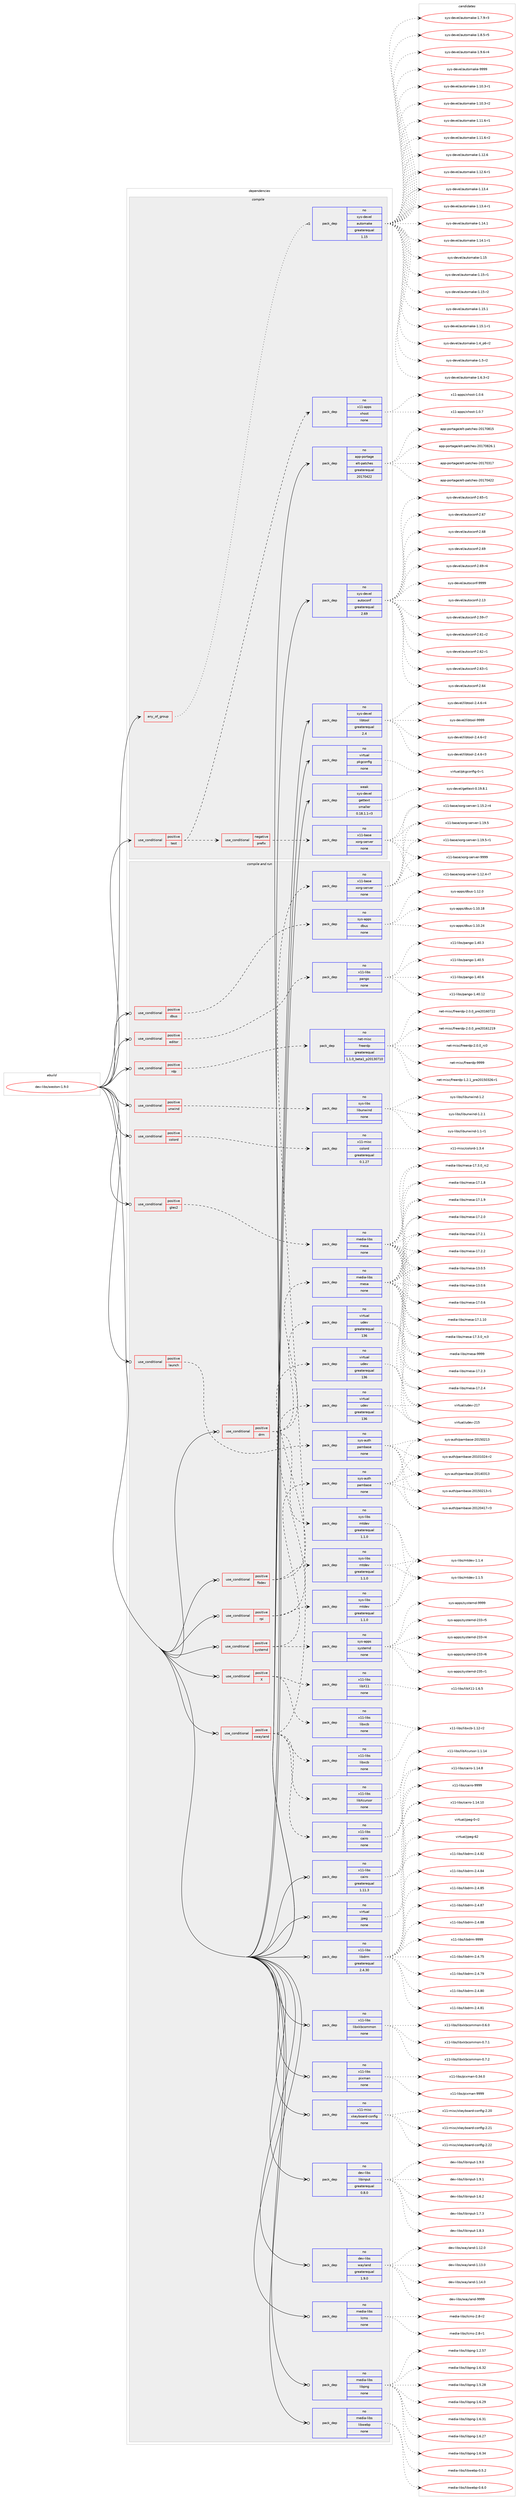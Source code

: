digraph prolog {

# *************
# Graph options
# *************

newrank=true;
concentrate=true;
compound=true;
graph [rankdir=LR,fontname=Helvetica,fontsize=10,ranksep=1.5];#, ranksep=2.5, nodesep=0.2];
edge  [arrowhead=vee];
node  [fontname=Helvetica,fontsize=10];

# **********
# The ebuild
# **********

subgraph cluster_leftcol {
color=gray;
rank=same;
label=<<i>ebuild</i>>;
id [label="dev-libs/weston-1.9.0", color=red, width=4, href="../dev-libs/weston-1.9.0.svg"];
}

# ****************
# The dependencies
# ****************

subgraph cluster_midcol {
color=gray;
label=<<i>dependencies</i>>;
subgraph cluster_compile {
fillcolor="#eeeeee";
style=filled;
label=<<i>compile</i>>;
subgraph any3573 {
dependency120181 [label=<<TABLE BORDER="0" CELLBORDER="1" CELLSPACING="0" CELLPADDING="4"><TR><TD CELLPADDING="10">any_of_group</TD></TR></TABLE>>, shape=none, color=red];subgraph pack90571 {
dependency120182 [label=<<TABLE BORDER="0" CELLBORDER="1" CELLSPACING="0" CELLPADDING="4" WIDTH="220"><TR><TD ROWSPAN="6" CELLPADDING="30">pack_dep</TD></TR><TR><TD WIDTH="110">no</TD></TR><TR><TD>sys-devel</TD></TR><TR><TD>automake</TD></TR><TR><TD>greaterequal</TD></TR><TR><TD>1.15</TD></TR></TABLE>>, shape=none, color=blue];
}
dependency120181:e -> dependency120182:w [weight=20,style="dotted",arrowhead="oinv"];
}
id:e -> dependency120181:w [weight=20,style="solid",arrowhead="vee"];
subgraph cond26005 {
dependency120183 [label=<<TABLE BORDER="0" CELLBORDER="1" CELLSPACING="0" CELLPADDING="4"><TR><TD ROWSPAN="3" CELLPADDING="10">use_conditional</TD></TR><TR><TD>positive</TD></TR><TR><TD>test</TD></TR></TABLE>>, shape=none, color=red];
subgraph cond26006 {
dependency120184 [label=<<TABLE BORDER="0" CELLBORDER="1" CELLSPACING="0" CELLPADDING="4"><TR><TD ROWSPAN="3" CELLPADDING="10">use_conditional</TD></TR><TR><TD>negative</TD></TR><TR><TD>prefix</TD></TR></TABLE>>, shape=none, color=red];
subgraph pack90572 {
dependency120185 [label=<<TABLE BORDER="0" CELLBORDER="1" CELLSPACING="0" CELLPADDING="4" WIDTH="220"><TR><TD ROWSPAN="6" CELLPADDING="30">pack_dep</TD></TR><TR><TD WIDTH="110">no</TD></TR><TR><TD>x11-base</TD></TR><TR><TD>xorg-server</TD></TR><TR><TD>none</TD></TR><TR><TD></TD></TR></TABLE>>, shape=none, color=blue];
}
dependency120184:e -> dependency120185:w [weight=20,style="dashed",arrowhead="vee"];
}
dependency120183:e -> dependency120184:w [weight=20,style="dashed",arrowhead="vee"];
subgraph pack90573 {
dependency120186 [label=<<TABLE BORDER="0" CELLBORDER="1" CELLSPACING="0" CELLPADDING="4" WIDTH="220"><TR><TD ROWSPAN="6" CELLPADDING="30">pack_dep</TD></TR><TR><TD WIDTH="110">no</TD></TR><TR><TD>x11-apps</TD></TR><TR><TD>xhost</TD></TR><TR><TD>none</TD></TR><TR><TD></TD></TR></TABLE>>, shape=none, color=blue];
}
dependency120183:e -> dependency120186:w [weight=20,style="dashed",arrowhead="vee"];
}
id:e -> dependency120183:w [weight=20,style="solid",arrowhead="vee"];
subgraph pack90574 {
dependency120187 [label=<<TABLE BORDER="0" CELLBORDER="1" CELLSPACING="0" CELLPADDING="4" WIDTH="220"><TR><TD ROWSPAN="6" CELLPADDING="30">pack_dep</TD></TR><TR><TD WIDTH="110">no</TD></TR><TR><TD>app-portage</TD></TR><TR><TD>elt-patches</TD></TR><TR><TD>greaterequal</TD></TR><TR><TD>20170422</TD></TR></TABLE>>, shape=none, color=blue];
}
id:e -> dependency120187:w [weight=20,style="solid",arrowhead="vee"];
subgraph pack90575 {
dependency120188 [label=<<TABLE BORDER="0" CELLBORDER="1" CELLSPACING="0" CELLPADDING="4" WIDTH="220"><TR><TD ROWSPAN="6" CELLPADDING="30">pack_dep</TD></TR><TR><TD WIDTH="110">no</TD></TR><TR><TD>sys-devel</TD></TR><TR><TD>autoconf</TD></TR><TR><TD>greaterequal</TD></TR><TR><TD>2.69</TD></TR></TABLE>>, shape=none, color=blue];
}
id:e -> dependency120188:w [weight=20,style="solid",arrowhead="vee"];
subgraph pack90576 {
dependency120189 [label=<<TABLE BORDER="0" CELLBORDER="1" CELLSPACING="0" CELLPADDING="4" WIDTH="220"><TR><TD ROWSPAN="6" CELLPADDING="30">pack_dep</TD></TR><TR><TD WIDTH="110">no</TD></TR><TR><TD>sys-devel</TD></TR><TR><TD>libtool</TD></TR><TR><TD>greaterequal</TD></TR><TR><TD>2.4</TD></TR></TABLE>>, shape=none, color=blue];
}
id:e -> dependency120189:w [weight=20,style="solid",arrowhead="vee"];
subgraph pack90577 {
dependency120190 [label=<<TABLE BORDER="0" CELLBORDER="1" CELLSPACING="0" CELLPADDING="4" WIDTH="220"><TR><TD ROWSPAN="6" CELLPADDING="30">pack_dep</TD></TR><TR><TD WIDTH="110">no</TD></TR><TR><TD>virtual</TD></TR><TR><TD>pkgconfig</TD></TR><TR><TD>none</TD></TR><TR><TD></TD></TR></TABLE>>, shape=none, color=blue];
}
id:e -> dependency120190:w [weight=20,style="solid",arrowhead="vee"];
subgraph pack90578 {
dependency120191 [label=<<TABLE BORDER="0" CELLBORDER="1" CELLSPACING="0" CELLPADDING="4" WIDTH="220"><TR><TD ROWSPAN="6" CELLPADDING="30">pack_dep</TD></TR><TR><TD WIDTH="110">weak</TD></TR><TR><TD>sys-devel</TD></TR><TR><TD>gettext</TD></TR><TR><TD>smaller</TD></TR><TR><TD>0.18.1.1-r3</TD></TR></TABLE>>, shape=none, color=blue];
}
id:e -> dependency120191:w [weight=20,style="solid",arrowhead="vee"];
}
subgraph cluster_compileandrun {
fillcolor="#eeeeee";
style=filled;
label=<<i>compile and run</i>>;
subgraph cond26007 {
dependency120192 [label=<<TABLE BORDER="0" CELLBORDER="1" CELLSPACING="0" CELLPADDING="4"><TR><TD ROWSPAN="3" CELLPADDING="10">use_conditional</TD></TR><TR><TD>positive</TD></TR><TR><TD>X</TD></TR></TABLE>>, shape=none, color=red];
subgraph pack90579 {
dependency120193 [label=<<TABLE BORDER="0" CELLBORDER="1" CELLSPACING="0" CELLPADDING="4" WIDTH="220"><TR><TD ROWSPAN="6" CELLPADDING="30">pack_dep</TD></TR><TR><TD WIDTH="110">no</TD></TR><TR><TD>x11-libs</TD></TR><TR><TD>libxcb</TD></TR><TR><TD>none</TD></TR><TR><TD></TD></TR></TABLE>>, shape=none, color=blue];
}
dependency120192:e -> dependency120193:w [weight=20,style="dashed",arrowhead="vee"];
subgraph pack90580 {
dependency120194 [label=<<TABLE BORDER="0" CELLBORDER="1" CELLSPACING="0" CELLPADDING="4" WIDTH="220"><TR><TD ROWSPAN="6" CELLPADDING="30">pack_dep</TD></TR><TR><TD WIDTH="110">no</TD></TR><TR><TD>x11-libs</TD></TR><TR><TD>libX11</TD></TR><TR><TD>none</TD></TR><TR><TD></TD></TR></TABLE>>, shape=none, color=blue];
}
dependency120192:e -> dependency120194:w [weight=20,style="dashed",arrowhead="vee"];
}
id:e -> dependency120192:w [weight=20,style="solid",arrowhead="odotvee"];
subgraph cond26008 {
dependency120195 [label=<<TABLE BORDER="0" CELLBORDER="1" CELLSPACING="0" CELLPADDING="4"><TR><TD ROWSPAN="3" CELLPADDING="10">use_conditional</TD></TR><TR><TD>positive</TD></TR><TR><TD>colord</TD></TR></TABLE>>, shape=none, color=red];
subgraph pack90581 {
dependency120196 [label=<<TABLE BORDER="0" CELLBORDER="1" CELLSPACING="0" CELLPADDING="4" WIDTH="220"><TR><TD ROWSPAN="6" CELLPADDING="30">pack_dep</TD></TR><TR><TD WIDTH="110">no</TD></TR><TR><TD>x11-misc</TD></TR><TR><TD>colord</TD></TR><TR><TD>greaterequal</TD></TR><TR><TD>0.1.27</TD></TR></TABLE>>, shape=none, color=blue];
}
dependency120195:e -> dependency120196:w [weight=20,style="dashed",arrowhead="vee"];
}
id:e -> dependency120195:w [weight=20,style="solid",arrowhead="odotvee"];
subgraph cond26009 {
dependency120197 [label=<<TABLE BORDER="0" CELLBORDER="1" CELLSPACING="0" CELLPADDING="4"><TR><TD ROWSPAN="3" CELLPADDING="10">use_conditional</TD></TR><TR><TD>positive</TD></TR><TR><TD>dbus</TD></TR></TABLE>>, shape=none, color=red];
subgraph pack90582 {
dependency120198 [label=<<TABLE BORDER="0" CELLBORDER="1" CELLSPACING="0" CELLPADDING="4" WIDTH="220"><TR><TD ROWSPAN="6" CELLPADDING="30">pack_dep</TD></TR><TR><TD WIDTH="110">no</TD></TR><TR><TD>sys-apps</TD></TR><TR><TD>dbus</TD></TR><TR><TD>none</TD></TR><TR><TD></TD></TR></TABLE>>, shape=none, color=blue];
}
dependency120197:e -> dependency120198:w [weight=20,style="dashed",arrowhead="vee"];
}
id:e -> dependency120197:w [weight=20,style="solid",arrowhead="odotvee"];
subgraph cond26010 {
dependency120199 [label=<<TABLE BORDER="0" CELLBORDER="1" CELLSPACING="0" CELLPADDING="4"><TR><TD ROWSPAN="3" CELLPADDING="10">use_conditional</TD></TR><TR><TD>positive</TD></TR><TR><TD>drm</TD></TR></TABLE>>, shape=none, color=red];
subgraph pack90583 {
dependency120200 [label=<<TABLE BORDER="0" CELLBORDER="1" CELLSPACING="0" CELLPADDING="4" WIDTH="220"><TR><TD ROWSPAN="6" CELLPADDING="30">pack_dep</TD></TR><TR><TD WIDTH="110">no</TD></TR><TR><TD>media-libs</TD></TR><TR><TD>mesa</TD></TR><TR><TD>none</TD></TR><TR><TD></TD></TR></TABLE>>, shape=none, color=blue];
}
dependency120199:e -> dependency120200:w [weight=20,style="dashed",arrowhead="vee"];
subgraph pack90584 {
dependency120201 [label=<<TABLE BORDER="0" CELLBORDER="1" CELLSPACING="0" CELLPADDING="4" WIDTH="220"><TR><TD ROWSPAN="6" CELLPADDING="30">pack_dep</TD></TR><TR><TD WIDTH="110">no</TD></TR><TR><TD>sys-libs</TD></TR><TR><TD>mtdev</TD></TR><TR><TD>greaterequal</TD></TR><TR><TD>1.1.0</TD></TR></TABLE>>, shape=none, color=blue];
}
dependency120199:e -> dependency120201:w [weight=20,style="dashed",arrowhead="vee"];
subgraph pack90585 {
dependency120202 [label=<<TABLE BORDER="0" CELLBORDER="1" CELLSPACING="0" CELLPADDING="4" WIDTH="220"><TR><TD ROWSPAN="6" CELLPADDING="30">pack_dep</TD></TR><TR><TD WIDTH="110">no</TD></TR><TR><TD>virtual</TD></TR><TR><TD>udev</TD></TR><TR><TD>greaterequal</TD></TR><TR><TD>136</TD></TR></TABLE>>, shape=none, color=blue];
}
dependency120199:e -> dependency120202:w [weight=20,style="dashed",arrowhead="vee"];
}
id:e -> dependency120199:w [weight=20,style="solid",arrowhead="odotvee"];
subgraph cond26011 {
dependency120203 [label=<<TABLE BORDER="0" CELLBORDER="1" CELLSPACING="0" CELLPADDING="4"><TR><TD ROWSPAN="3" CELLPADDING="10">use_conditional</TD></TR><TR><TD>positive</TD></TR><TR><TD>editor</TD></TR></TABLE>>, shape=none, color=red];
subgraph pack90586 {
dependency120204 [label=<<TABLE BORDER="0" CELLBORDER="1" CELLSPACING="0" CELLPADDING="4" WIDTH="220"><TR><TD ROWSPAN="6" CELLPADDING="30">pack_dep</TD></TR><TR><TD WIDTH="110">no</TD></TR><TR><TD>x11-libs</TD></TR><TR><TD>pango</TD></TR><TR><TD>none</TD></TR><TR><TD></TD></TR></TABLE>>, shape=none, color=blue];
}
dependency120203:e -> dependency120204:w [weight=20,style="dashed",arrowhead="vee"];
}
id:e -> dependency120203:w [weight=20,style="solid",arrowhead="odotvee"];
subgraph cond26012 {
dependency120205 [label=<<TABLE BORDER="0" CELLBORDER="1" CELLSPACING="0" CELLPADDING="4"><TR><TD ROWSPAN="3" CELLPADDING="10">use_conditional</TD></TR><TR><TD>positive</TD></TR><TR><TD>fbdev</TD></TR></TABLE>>, shape=none, color=red];
subgraph pack90587 {
dependency120206 [label=<<TABLE BORDER="0" CELLBORDER="1" CELLSPACING="0" CELLPADDING="4" WIDTH="220"><TR><TD ROWSPAN="6" CELLPADDING="30">pack_dep</TD></TR><TR><TD WIDTH="110">no</TD></TR><TR><TD>sys-libs</TD></TR><TR><TD>mtdev</TD></TR><TR><TD>greaterequal</TD></TR><TR><TD>1.1.0</TD></TR></TABLE>>, shape=none, color=blue];
}
dependency120205:e -> dependency120206:w [weight=20,style="dashed",arrowhead="vee"];
subgraph pack90588 {
dependency120207 [label=<<TABLE BORDER="0" CELLBORDER="1" CELLSPACING="0" CELLPADDING="4" WIDTH="220"><TR><TD ROWSPAN="6" CELLPADDING="30">pack_dep</TD></TR><TR><TD WIDTH="110">no</TD></TR><TR><TD>virtual</TD></TR><TR><TD>udev</TD></TR><TR><TD>greaterequal</TD></TR><TR><TD>136</TD></TR></TABLE>>, shape=none, color=blue];
}
dependency120205:e -> dependency120207:w [weight=20,style="dashed",arrowhead="vee"];
}
id:e -> dependency120205:w [weight=20,style="solid",arrowhead="odotvee"];
subgraph cond26013 {
dependency120208 [label=<<TABLE BORDER="0" CELLBORDER="1" CELLSPACING="0" CELLPADDING="4"><TR><TD ROWSPAN="3" CELLPADDING="10">use_conditional</TD></TR><TR><TD>positive</TD></TR><TR><TD>gles2</TD></TR></TABLE>>, shape=none, color=red];
subgraph pack90589 {
dependency120209 [label=<<TABLE BORDER="0" CELLBORDER="1" CELLSPACING="0" CELLPADDING="4" WIDTH="220"><TR><TD ROWSPAN="6" CELLPADDING="30">pack_dep</TD></TR><TR><TD WIDTH="110">no</TD></TR><TR><TD>media-libs</TD></TR><TR><TD>mesa</TD></TR><TR><TD>none</TD></TR><TR><TD></TD></TR></TABLE>>, shape=none, color=blue];
}
dependency120208:e -> dependency120209:w [weight=20,style="dashed",arrowhead="vee"];
}
id:e -> dependency120208:w [weight=20,style="solid",arrowhead="odotvee"];
subgraph cond26014 {
dependency120210 [label=<<TABLE BORDER="0" CELLBORDER="1" CELLSPACING="0" CELLPADDING="4"><TR><TD ROWSPAN="3" CELLPADDING="10">use_conditional</TD></TR><TR><TD>positive</TD></TR><TR><TD>launch</TD></TR></TABLE>>, shape=none, color=red];
subgraph pack90590 {
dependency120211 [label=<<TABLE BORDER="0" CELLBORDER="1" CELLSPACING="0" CELLPADDING="4" WIDTH="220"><TR><TD ROWSPAN="6" CELLPADDING="30">pack_dep</TD></TR><TR><TD WIDTH="110">no</TD></TR><TR><TD>sys-auth</TD></TR><TR><TD>pambase</TD></TR><TR><TD>none</TD></TR><TR><TD></TD></TR></TABLE>>, shape=none, color=blue];
}
dependency120210:e -> dependency120211:w [weight=20,style="dashed",arrowhead="vee"];
}
id:e -> dependency120210:w [weight=20,style="solid",arrowhead="odotvee"];
subgraph cond26015 {
dependency120212 [label=<<TABLE BORDER="0" CELLBORDER="1" CELLSPACING="0" CELLPADDING="4"><TR><TD ROWSPAN="3" CELLPADDING="10">use_conditional</TD></TR><TR><TD>positive</TD></TR><TR><TD>rdp</TD></TR></TABLE>>, shape=none, color=red];
subgraph pack90591 {
dependency120213 [label=<<TABLE BORDER="0" CELLBORDER="1" CELLSPACING="0" CELLPADDING="4" WIDTH="220"><TR><TD ROWSPAN="6" CELLPADDING="30">pack_dep</TD></TR><TR><TD WIDTH="110">no</TD></TR><TR><TD>net-misc</TD></TR><TR><TD>freerdp</TD></TR><TR><TD>greaterequal</TD></TR><TR><TD>1.1.0_beta1_p20130710</TD></TR></TABLE>>, shape=none, color=blue];
}
dependency120212:e -> dependency120213:w [weight=20,style="dashed",arrowhead="vee"];
}
id:e -> dependency120212:w [weight=20,style="solid",arrowhead="odotvee"];
subgraph cond26016 {
dependency120214 [label=<<TABLE BORDER="0" CELLBORDER="1" CELLSPACING="0" CELLPADDING="4"><TR><TD ROWSPAN="3" CELLPADDING="10">use_conditional</TD></TR><TR><TD>positive</TD></TR><TR><TD>rpi</TD></TR></TABLE>>, shape=none, color=red];
subgraph pack90592 {
dependency120215 [label=<<TABLE BORDER="0" CELLBORDER="1" CELLSPACING="0" CELLPADDING="4" WIDTH="220"><TR><TD ROWSPAN="6" CELLPADDING="30">pack_dep</TD></TR><TR><TD WIDTH="110">no</TD></TR><TR><TD>sys-libs</TD></TR><TR><TD>mtdev</TD></TR><TR><TD>greaterequal</TD></TR><TR><TD>1.1.0</TD></TR></TABLE>>, shape=none, color=blue];
}
dependency120214:e -> dependency120215:w [weight=20,style="dashed",arrowhead="vee"];
subgraph pack90593 {
dependency120216 [label=<<TABLE BORDER="0" CELLBORDER="1" CELLSPACING="0" CELLPADDING="4" WIDTH="220"><TR><TD ROWSPAN="6" CELLPADDING="30">pack_dep</TD></TR><TR><TD WIDTH="110">no</TD></TR><TR><TD>virtual</TD></TR><TR><TD>udev</TD></TR><TR><TD>greaterequal</TD></TR><TR><TD>136</TD></TR></TABLE>>, shape=none, color=blue];
}
dependency120214:e -> dependency120216:w [weight=20,style="dashed",arrowhead="vee"];
}
id:e -> dependency120214:w [weight=20,style="solid",arrowhead="odotvee"];
subgraph cond26017 {
dependency120217 [label=<<TABLE BORDER="0" CELLBORDER="1" CELLSPACING="0" CELLPADDING="4"><TR><TD ROWSPAN="3" CELLPADDING="10">use_conditional</TD></TR><TR><TD>positive</TD></TR><TR><TD>systemd</TD></TR></TABLE>>, shape=none, color=red];
subgraph pack90594 {
dependency120218 [label=<<TABLE BORDER="0" CELLBORDER="1" CELLSPACING="0" CELLPADDING="4" WIDTH="220"><TR><TD ROWSPAN="6" CELLPADDING="30">pack_dep</TD></TR><TR><TD WIDTH="110">no</TD></TR><TR><TD>sys-auth</TD></TR><TR><TD>pambase</TD></TR><TR><TD>none</TD></TR><TR><TD></TD></TR></TABLE>>, shape=none, color=blue];
}
dependency120217:e -> dependency120218:w [weight=20,style="dashed",arrowhead="vee"];
subgraph pack90595 {
dependency120219 [label=<<TABLE BORDER="0" CELLBORDER="1" CELLSPACING="0" CELLPADDING="4" WIDTH="220"><TR><TD ROWSPAN="6" CELLPADDING="30">pack_dep</TD></TR><TR><TD WIDTH="110">no</TD></TR><TR><TD>sys-apps</TD></TR><TR><TD>systemd</TD></TR><TR><TD>none</TD></TR><TR><TD></TD></TR></TABLE>>, shape=none, color=blue];
}
dependency120217:e -> dependency120219:w [weight=20,style="dashed",arrowhead="vee"];
}
id:e -> dependency120217:w [weight=20,style="solid",arrowhead="odotvee"];
subgraph cond26018 {
dependency120220 [label=<<TABLE BORDER="0" CELLBORDER="1" CELLSPACING="0" CELLPADDING="4"><TR><TD ROWSPAN="3" CELLPADDING="10">use_conditional</TD></TR><TR><TD>positive</TD></TR><TR><TD>unwind</TD></TR></TABLE>>, shape=none, color=red];
subgraph pack90596 {
dependency120221 [label=<<TABLE BORDER="0" CELLBORDER="1" CELLSPACING="0" CELLPADDING="4" WIDTH="220"><TR><TD ROWSPAN="6" CELLPADDING="30">pack_dep</TD></TR><TR><TD WIDTH="110">no</TD></TR><TR><TD>sys-libs</TD></TR><TR><TD>libunwind</TD></TR><TR><TD>none</TD></TR><TR><TD></TD></TR></TABLE>>, shape=none, color=blue];
}
dependency120220:e -> dependency120221:w [weight=20,style="dashed",arrowhead="vee"];
}
id:e -> dependency120220:w [weight=20,style="solid",arrowhead="odotvee"];
subgraph cond26019 {
dependency120222 [label=<<TABLE BORDER="0" CELLBORDER="1" CELLSPACING="0" CELLPADDING="4"><TR><TD ROWSPAN="3" CELLPADDING="10">use_conditional</TD></TR><TR><TD>positive</TD></TR><TR><TD>xwayland</TD></TR></TABLE>>, shape=none, color=red];
subgraph pack90597 {
dependency120223 [label=<<TABLE BORDER="0" CELLBORDER="1" CELLSPACING="0" CELLPADDING="4" WIDTH="220"><TR><TD ROWSPAN="6" CELLPADDING="30">pack_dep</TD></TR><TR><TD WIDTH="110">no</TD></TR><TR><TD>x11-base</TD></TR><TR><TD>xorg-server</TD></TR><TR><TD>none</TD></TR><TR><TD></TD></TR></TABLE>>, shape=none, color=blue];
}
dependency120222:e -> dependency120223:w [weight=20,style="dashed",arrowhead="vee"];
subgraph pack90598 {
dependency120224 [label=<<TABLE BORDER="0" CELLBORDER="1" CELLSPACING="0" CELLPADDING="4" WIDTH="220"><TR><TD ROWSPAN="6" CELLPADDING="30">pack_dep</TD></TR><TR><TD WIDTH="110">no</TD></TR><TR><TD>x11-libs</TD></TR><TR><TD>cairo</TD></TR><TR><TD>none</TD></TR><TR><TD></TD></TR></TABLE>>, shape=none, color=blue];
}
dependency120222:e -> dependency120224:w [weight=20,style="dashed",arrowhead="vee"];
subgraph pack90599 {
dependency120225 [label=<<TABLE BORDER="0" CELLBORDER="1" CELLSPACING="0" CELLPADDING="4" WIDTH="220"><TR><TD ROWSPAN="6" CELLPADDING="30">pack_dep</TD></TR><TR><TD WIDTH="110">no</TD></TR><TR><TD>x11-libs</TD></TR><TR><TD>libxcb</TD></TR><TR><TD>none</TD></TR><TR><TD></TD></TR></TABLE>>, shape=none, color=blue];
}
dependency120222:e -> dependency120225:w [weight=20,style="dashed",arrowhead="vee"];
subgraph pack90600 {
dependency120226 [label=<<TABLE BORDER="0" CELLBORDER="1" CELLSPACING="0" CELLPADDING="4" WIDTH="220"><TR><TD ROWSPAN="6" CELLPADDING="30">pack_dep</TD></TR><TR><TD WIDTH="110">no</TD></TR><TR><TD>x11-libs</TD></TR><TR><TD>libXcursor</TD></TR><TR><TD>none</TD></TR><TR><TD></TD></TR></TABLE>>, shape=none, color=blue];
}
dependency120222:e -> dependency120226:w [weight=20,style="dashed",arrowhead="vee"];
}
id:e -> dependency120222:w [weight=20,style="solid",arrowhead="odotvee"];
subgraph pack90601 {
dependency120227 [label=<<TABLE BORDER="0" CELLBORDER="1" CELLSPACING="0" CELLPADDING="4" WIDTH="220"><TR><TD ROWSPAN="6" CELLPADDING="30">pack_dep</TD></TR><TR><TD WIDTH="110">no</TD></TR><TR><TD>dev-libs</TD></TR><TR><TD>libinput</TD></TR><TR><TD>greaterequal</TD></TR><TR><TD>0.8.0</TD></TR></TABLE>>, shape=none, color=blue];
}
id:e -> dependency120227:w [weight=20,style="solid",arrowhead="odotvee"];
subgraph pack90602 {
dependency120228 [label=<<TABLE BORDER="0" CELLBORDER="1" CELLSPACING="0" CELLPADDING="4" WIDTH="220"><TR><TD ROWSPAN="6" CELLPADDING="30">pack_dep</TD></TR><TR><TD WIDTH="110">no</TD></TR><TR><TD>dev-libs</TD></TR><TR><TD>wayland</TD></TR><TR><TD>greaterequal</TD></TR><TR><TD>1.9.0</TD></TR></TABLE>>, shape=none, color=blue];
}
id:e -> dependency120228:w [weight=20,style="solid",arrowhead="odotvee"];
subgraph pack90603 {
dependency120229 [label=<<TABLE BORDER="0" CELLBORDER="1" CELLSPACING="0" CELLPADDING="4" WIDTH="220"><TR><TD ROWSPAN="6" CELLPADDING="30">pack_dep</TD></TR><TR><TD WIDTH="110">no</TD></TR><TR><TD>media-libs</TD></TR><TR><TD>lcms</TD></TR><TR><TD>none</TD></TR><TR><TD></TD></TR></TABLE>>, shape=none, color=blue];
}
id:e -> dependency120229:w [weight=20,style="solid",arrowhead="odotvee"];
subgraph pack90604 {
dependency120230 [label=<<TABLE BORDER="0" CELLBORDER="1" CELLSPACING="0" CELLPADDING="4" WIDTH="220"><TR><TD ROWSPAN="6" CELLPADDING="30">pack_dep</TD></TR><TR><TD WIDTH="110">no</TD></TR><TR><TD>media-libs</TD></TR><TR><TD>libpng</TD></TR><TR><TD>none</TD></TR><TR><TD></TD></TR></TABLE>>, shape=none, color=blue];
}
id:e -> dependency120230:w [weight=20,style="solid",arrowhead="odotvee"];
subgraph pack90605 {
dependency120231 [label=<<TABLE BORDER="0" CELLBORDER="1" CELLSPACING="0" CELLPADDING="4" WIDTH="220"><TR><TD ROWSPAN="6" CELLPADDING="30">pack_dep</TD></TR><TR><TD WIDTH="110">no</TD></TR><TR><TD>media-libs</TD></TR><TR><TD>libwebp</TD></TR><TR><TD>none</TD></TR><TR><TD></TD></TR></TABLE>>, shape=none, color=blue];
}
id:e -> dependency120231:w [weight=20,style="solid",arrowhead="odotvee"];
subgraph pack90606 {
dependency120232 [label=<<TABLE BORDER="0" CELLBORDER="1" CELLSPACING="0" CELLPADDING="4" WIDTH="220"><TR><TD ROWSPAN="6" CELLPADDING="30">pack_dep</TD></TR><TR><TD WIDTH="110">no</TD></TR><TR><TD>virtual</TD></TR><TR><TD>jpeg</TD></TR><TR><TD>none</TD></TR><TR><TD></TD></TR></TABLE>>, shape=none, color=blue];
}
id:e -> dependency120232:w [weight=20,style="solid",arrowhead="odotvee"];
subgraph pack90607 {
dependency120233 [label=<<TABLE BORDER="0" CELLBORDER="1" CELLSPACING="0" CELLPADDING="4" WIDTH="220"><TR><TD ROWSPAN="6" CELLPADDING="30">pack_dep</TD></TR><TR><TD WIDTH="110">no</TD></TR><TR><TD>x11-libs</TD></TR><TR><TD>cairo</TD></TR><TR><TD>greaterequal</TD></TR><TR><TD>1.11.3</TD></TR></TABLE>>, shape=none, color=blue];
}
id:e -> dependency120233:w [weight=20,style="solid",arrowhead="odotvee"];
subgraph pack90608 {
dependency120234 [label=<<TABLE BORDER="0" CELLBORDER="1" CELLSPACING="0" CELLPADDING="4" WIDTH="220"><TR><TD ROWSPAN="6" CELLPADDING="30">pack_dep</TD></TR><TR><TD WIDTH="110">no</TD></TR><TR><TD>x11-libs</TD></TR><TR><TD>libdrm</TD></TR><TR><TD>greaterequal</TD></TR><TR><TD>2.4.30</TD></TR></TABLE>>, shape=none, color=blue];
}
id:e -> dependency120234:w [weight=20,style="solid",arrowhead="odotvee"];
subgraph pack90609 {
dependency120235 [label=<<TABLE BORDER="0" CELLBORDER="1" CELLSPACING="0" CELLPADDING="4" WIDTH="220"><TR><TD ROWSPAN="6" CELLPADDING="30">pack_dep</TD></TR><TR><TD WIDTH="110">no</TD></TR><TR><TD>x11-libs</TD></TR><TR><TD>libxkbcommon</TD></TR><TR><TD>none</TD></TR><TR><TD></TD></TR></TABLE>>, shape=none, color=blue];
}
id:e -> dependency120235:w [weight=20,style="solid",arrowhead="odotvee"];
subgraph pack90610 {
dependency120236 [label=<<TABLE BORDER="0" CELLBORDER="1" CELLSPACING="0" CELLPADDING="4" WIDTH="220"><TR><TD ROWSPAN="6" CELLPADDING="30">pack_dep</TD></TR><TR><TD WIDTH="110">no</TD></TR><TR><TD>x11-libs</TD></TR><TR><TD>pixman</TD></TR><TR><TD>none</TD></TR><TR><TD></TD></TR></TABLE>>, shape=none, color=blue];
}
id:e -> dependency120236:w [weight=20,style="solid",arrowhead="odotvee"];
subgraph pack90611 {
dependency120237 [label=<<TABLE BORDER="0" CELLBORDER="1" CELLSPACING="0" CELLPADDING="4" WIDTH="220"><TR><TD ROWSPAN="6" CELLPADDING="30">pack_dep</TD></TR><TR><TD WIDTH="110">no</TD></TR><TR><TD>x11-misc</TD></TR><TR><TD>xkeyboard-config</TD></TR><TR><TD>none</TD></TR><TR><TD></TD></TR></TABLE>>, shape=none, color=blue];
}
id:e -> dependency120237:w [weight=20,style="solid",arrowhead="odotvee"];
}
subgraph cluster_run {
fillcolor="#eeeeee";
style=filled;
label=<<i>run</i>>;
}
}

# **************
# The candidates
# **************

subgraph cluster_choices {
rank=same;
color=gray;
label=<<i>candidates</i>>;

subgraph choice90571 {
color=black;
nodesep=1;
choice11512111545100101118101108479711711611110997107101454946494846514511449 [label="sys-devel/automake-1.10.3-r1", color=red, width=4,href="../sys-devel/automake-1.10.3-r1.svg"];
choice11512111545100101118101108479711711611110997107101454946494846514511450 [label="sys-devel/automake-1.10.3-r2", color=red, width=4,href="../sys-devel/automake-1.10.3-r2.svg"];
choice11512111545100101118101108479711711611110997107101454946494946544511449 [label="sys-devel/automake-1.11.6-r1", color=red, width=4,href="../sys-devel/automake-1.11.6-r1.svg"];
choice11512111545100101118101108479711711611110997107101454946494946544511450 [label="sys-devel/automake-1.11.6-r2", color=red, width=4,href="../sys-devel/automake-1.11.6-r2.svg"];
choice1151211154510010111810110847971171161111099710710145494649504654 [label="sys-devel/automake-1.12.6", color=red, width=4,href="../sys-devel/automake-1.12.6.svg"];
choice11512111545100101118101108479711711611110997107101454946495046544511449 [label="sys-devel/automake-1.12.6-r1", color=red, width=4,href="../sys-devel/automake-1.12.6-r1.svg"];
choice1151211154510010111810110847971171161111099710710145494649514652 [label="sys-devel/automake-1.13.4", color=red, width=4,href="../sys-devel/automake-1.13.4.svg"];
choice11512111545100101118101108479711711611110997107101454946495146524511449 [label="sys-devel/automake-1.13.4-r1", color=red, width=4,href="../sys-devel/automake-1.13.4-r1.svg"];
choice1151211154510010111810110847971171161111099710710145494649524649 [label="sys-devel/automake-1.14.1", color=red, width=4,href="../sys-devel/automake-1.14.1.svg"];
choice11512111545100101118101108479711711611110997107101454946495246494511449 [label="sys-devel/automake-1.14.1-r1", color=red, width=4,href="../sys-devel/automake-1.14.1-r1.svg"];
choice115121115451001011181011084797117116111109971071014549464953 [label="sys-devel/automake-1.15", color=red, width=4,href="../sys-devel/automake-1.15.svg"];
choice1151211154510010111810110847971171161111099710710145494649534511449 [label="sys-devel/automake-1.15-r1", color=red, width=4,href="../sys-devel/automake-1.15-r1.svg"];
choice1151211154510010111810110847971171161111099710710145494649534511450 [label="sys-devel/automake-1.15-r2", color=red, width=4,href="../sys-devel/automake-1.15-r2.svg"];
choice1151211154510010111810110847971171161111099710710145494649534649 [label="sys-devel/automake-1.15.1", color=red, width=4,href="../sys-devel/automake-1.15.1.svg"];
choice11512111545100101118101108479711711611110997107101454946495346494511449 [label="sys-devel/automake-1.15.1-r1", color=red, width=4,href="../sys-devel/automake-1.15.1-r1.svg"];
choice115121115451001011181011084797117116111109971071014549465295112544511450 [label="sys-devel/automake-1.4_p6-r2", color=red, width=4,href="../sys-devel/automake-1.4_p6-r2.svg"];
choice11512111545100101118101108479711711611110997107101454946534511450 [label="sys-devel/automake-1.5-r2", color=red, width=4,href="../sys-devel/automake-1.5-r2.svg"];
choice115121115451001011181011084797117116111109971071014549465446514511450 [label="sys-devel/automake-1.6.3-r2", color=red, width=4,href="../sys-devel/automake-1.6.3-r2.svg"];
choice115121115451001011181011084797117116111109971071014549465546574511451 [label="sys-devel/automake-1.7.9-r3", color=red, width=4,href="../sys-devel/automake-1.7.9-r3.svg"];
choice115121115451001011181011084797117116111109971071014549465646534511453 [label="sys-devel/automake-1.8.5-r5", color=red, width=4,href="../sys-devel/automake-1.8.5-r5.svg"];
choice115121115451001011181011084797117116111109971071014549465746544511452 [label="sys-devel/automake-1.9.6-r4", color=red, width=4,href="../sys-devel/automake-1.9.6-r4.svg"];
choice115121115451001011181011084797117116111109971071014557575757 [label="sys-devel/automake-9999", color=red, width=4,href="../sys-devel/automake-9999.svg"];
dependency120182:e -> choice11512111545100101118101108479711711611110997107101454946494846514511449:w [style=dotted,weight="100"];
dependency120182:e -> choice11512111545100101118101108479711711611110997107101454946494846514511450:w [style=dotted,weight="100"];
dependency120182:e -> choice11512111545100101118101108479711711611110997107101454946494946544511449:w [style=dotted,weight="100"];
dependency120182:e -> choice11512111545100101118101108479711711611110997107101454946494946544511450:w [style=dotted,weight="100"];
dependency120182:e -> choice1151211154510010111810110847971171161111099710710145494649504654:w [style=dotted,weight="100"];
dependency120182:e -> choice11512111545100101118101108479711711611110997107101454946495046544511449:w [style=dotted,weight="100"];
dependency120182:e -> choice1151211154510010111810110847971171161111099710710145494649514652:w [style=dotted,weight="100"];
dependency120182:e -> choice11512111545100101118101108479711711611110997107101454946495146524511449:w [style=dotted,weight="100"];
dependency120182:e -> choice1151211154510010111810110847971171161111099710710145494649524649:w [style=dotted,weight="100"];
dependency120182:e -> choice11512111545100101118101108479711711611110997107101454946495246494511449:w [style=dotted,weight="100"];
dependency120182:e -> choice115121115451001011181011084797117116111109971071014549464953:w [style=dotted,weight="100"];
dependency120182:e -> choice1151211154510010111810110847971171161111099710710145494649534511449:w [style=dotted,weight="100"];
dependency120182:e -> choice1151211154510010111810110847971171161111099710710145494649534511450:w [style=dotted,weight="100"];
dependency120182:e -> choice1151211154510010111810110847971171161111099710710145494649534649:w [style=dotted,weight="100"];
dependency120182:e -> choice11512111545100101118101108479711711611110997107101454946495346494511449:w [style=dotted,weight="100"];
dependency120182:e -> choice115121115451001011181011084797117116111109971071014549465295112544511450:w [style=dotted,weight="100"];
dependency120182:e -> choice11512111545100101118101108479711711611110997107101454946534511450:w [style=dotted,weight="100"];
dependency120182:e -> choice115121115451001011181011084797117116111109971071014549465446514511450:w [style=dotted,weight="100"];
dependency120182:e -> choice115121115451001011181011084797117116111109971071014549465546574511451:w [style=dotted,weight="100"];
dependency120182:e -> choice115121115451001011181011084797117116111109971071014549465646534511453:w [style=dotted,weight="100"];
dependency120182:e -> choice115121115451001011181011084797117116111109971071014549465746544511452:w [style=dotted,weight="100"];
dependency120182:e -> choice115121115451001011181011084797117116111109971071014557575757:w [style=dotted,weight="100"];
}
subgraph choice90572 {
color=black;
nodesep=1;
choice12049494598971151014712011111410345115101114118101114454946495046524511455 [label="x11-base/xorg-server-1.12.4-r7", color=red, width=4,href="../x11-base/xorg-server-1.12.4-r7.svg"];
choice12049494598971151014712011111410345115101114118101114454946495346504511452 [label="x11-base/xorg-server-1.15.2-r4", color=red, width=4,href="../x11-base/xorg-server-1.15.2-r4.svg"];
choice1204949459897115101471201111141034511510111411810111445494649574653 [label="x11-base/xorg-server-1.19.5", color=red, width=4,href="../x11-base/xorg-server-1.19.5.svg"];
choice12049494598971151014712011111410345115101114118101114454946495746534511449 [label="x11-base/xorg-server-1.19.5-r1", color=red, width=4,href="../x11-base/xorg-server-1.19.5-r1.svg"];
choice120494945989711510147120111114103451151011141181011144557575757 [label="x11-base/xorg-server-9999", color=red, width=4,href="../x11-base/xorg-server-9999.svg"];
dependency120185:e -> choice12049494598971151014712011111410345115101114118101114454946495046524511455:w [style=dotted,weight="100"];
dependency120185:e -> choice12049494598971151014712011111410345115101114118101114454946495346504511452:w [style=dotted,weight="100"];
dependency120185:e -> choice1204949459897115101471201111141034511510111411810111445494649574653:w [style=dotted,weight="100"];
dependency120185:e -> choice12049494598971151014712011111410345115101114118101114454946495746534511449:w [style=dotted,weight="100"];
dependency120185:e -> choice120494945989711510147120111114103451151011141181011144557575757:w [style=dotted,weight="100"];
}
subgraph choice90573 {
color=black;
nodesep=1;
choice1204949459711211211547120104111115116454946484654 [label="x11-apps/xhost-1.0.6", color=red, width=4,href="../x11-apps/xhost-1.0.6.svg"];
choice1204949459711211211547120104111115116454946484655 [label="x11-apps/xhost-1.0.7", color=red, width=4,href="../x11-apps/xhost-1.0.7.svg"];
dependency120186:e -> choice1204949459711211211547120104111115116454946484654:w [style=dotted,weight="100"];
dependency120186:e -> choice1204949459711211211547120104111115116454946484655:w [style=dotted,weight="100"];
}
subgraph choice90574 {
color=black;
nodesep=1;
choice97112112451121111141169710310147101108116451129711699104101115455048495548514955 [label="app-portage/elt-patches-20170317", color=red, width=4,href="../app-portage/elt-patches-20170317.svg"];
choice97112112451121111141169710310147101108116451129711699104101115455048495548525050 [label="app-portage/elt-patches-20170422", color=red, width=4,href="../app-portage/elt-patches-20170422.svg"];
choice97112112451121111141169710310147101108116451129711699104101115455048495548564953 [label="app-portage/elt-patches-20170815", color=red, width=4,href="../app-portage/elt-patches-20170815.svg"];
choice971121124511211111411697103101471011081164511297116991041011154550484955485650544649 [label="app-portage/elt-patches-20170826.1", color=red, width=4,href="../app-portage/elt-patches-20170826.1.svg"];
dependency120187:e -> choice97112112451121111141169710310147101108116451129711699104101115455048495548514955:w [style=dotted,weight="100"];
dependency120187:e -> choice97112112451121111141169710310147101108116451129711699104101115455048495548525050:w [style=dotted,weight="100"];
dependency120187:e -> choice97112112451121111141169710310147101108116451129711699104101115455048495548564953:w [style=dotted,weight="100"];
dependency120187:e -> choice971121124511211111411697103101471011081164511297116991041011154550484955485650544649:w [style=dotted,weight="100"];
}
subgraph choice90575 {
color=black;
nodesep=1;
choice115121115451001011181011084797117116111991111101024550464951 [label="sys-devel/autoconf-2.13", color=red, width=4,href="../sys-devel/autoconf-2.13.svg"];
choice1151211154510010111810110847971171161119911111010245504653574511455 [label="sys-devel/autoconf-2.59-r7", color=red, width=4,href="../sys-devel/autoconf-2.59-r7.svg"];
choice1151211154510010111810110847971171161119911111010245504654494511450 [label="sys-devel/autoconf-2.61-r2", color=red, width=4,href="../sys-devel/autoconf-2.61-r2.svg"];
choice1151211154510010111810110847971171161119911111010245504654504511449 [label="sys-devel/autoconf-2.62-r1", color=red, width=4,href="../sys-devel/autoconf-2.62-r1.svg"];
choice1151211154510010111810110847971171161119911111010245504654514511449 [label="sys-devel/autoconf-2.63-r1", color=red, width=4,href="../sys-devel/autoconf-2.63-r1.svg"];
choice115121115451001011181011084797117116111991111101024550465452 [label="sys-devel/autoconf-2.64", color=red, width=4,href="../sys-devel/autoconf-2.64.svg"];
choice1151211154510010111810110847971171161119911111010245504654534511449 [label="sys-devel/autoconf-2.65-r1", color=red, width=4,href="../sys-devel/autoconf-2.65-r1.svg"];
choice115121115451001011181011084797117116111991111101024550465455 [label="sys-devel/autoconf-2.67", color=red, width=4,href="../sys-devel/autoconf-2.67.svg"];
choice115121115451001011181011084797117116111991111101024550465456 [label="sys-devel/autoconf-2.68", color=red, width=4,href="../sys-devel/autoconf-2.68.svg"];
choice115121115451001011181011084797117116111991111101024550465457 [label="sys-devel/autoconf-2.69", color=red, width=4,href="../sys-devel/autoconf-2.69.svg"];
choice1151211154510010111810110847971171161119911111010245504654574511452 [label="sys-devel/autoconf-2.69-r4", color=red, width=4,href="../sys-devel/autoconf-2.69-r4.svg"];
choice115121115451001011181011084797117116111991111101024557575757 [label="sys-devel/autoconf-9999", color=red, width=4,href="../sys-devel/autoconf-9999.svg"];
dependency120188:e -> choice115121115451001011181011084797117116111991111101024550464951:w [style=dotted,weight="100"];
dependency120188:e -> choice1151211154510010111810110847971171161119911111010245504653574511455:w [style=dotted,weight="100"];
dependency120188:e -> choice1151211154510010111810110847971171161119911111010245504654494511450:w [style=dotted,weight="100"];
dependency120188:e -> choice1151211154510010111810110847971171161119911111010245504654504511449:w [style=dotted,weight="100"];
dependency120188:e -> choice1151211154510010111810110847971171161119911111010245504654514511449:w [style=dotted,weight="100"];
dependency120188:e -> choice115121115451001011181011084797117116111991111101024550465452:w [style=dotted,weight="100"];
dependency120188:e -> choice1151211154510010111810110847971171161119911111010245504654534511449:w [style=dotted,weight="100"];
dependency120188:e -> choice115121115451001011181011084797117116111991111101024550465455:w [style=dotted,weight="100"];
dependency120188:e -> choice115121115451001011181011084797117116111991111101024550465456:w [style=dotted,weight="100"];
dependency120188:e -> choice115121115451001011181011084797117116111991111101024550465457:w [style=dotted,weight="100"];
dependency120188:e -> choice1151211154510010111810110847971171161119911111010245504654574511452:w [style=dotted,weight="100"];
dependency120188:e -> choice115121115451001011181011084797117116111991111101024557575757:w [style=dotted,weight="100"];
}
subgraph choice90576 {
color=black;
nodesep=1;
choice1151211154510010111810110847108105981161111111084550465246544511450 [label="sys-devel/libtool-2.4.6-r2", color=red, width=4,href="../sys-devel/libtool-2.4.6-r2.svg"];
choice1151211154510010111810110847108105981161111111084550465246544511451 [label="sys-devel/libtool-2.4.6-r3", color=red, width=4,href="../sys-devel/libtool-2.4.6-r3.svg"];
choice1151211154510010111810110847108105981161111111084550465246544511452 [label="sys-devel/libtool-2.4.6-r4", color=red, width=4,href="../sys-devel/libtool-2.4.6-r4.svg"];
choice1151211154510010111810110847108105981161111111084557575757 [label="sys-devel/libtool-9999", color=red, width=4,href="../sys-devel/libtool-9999.svg"];
dependency120189:e -> choice1151211154510010111810110847108105981161111111084550465246544511450:w [style=dotted,weight="100"];
dependency120189:e -> choice1151211154510010111810110847108105981161111111084550465246544511451:w [style=dotted,weight="100"];
dependency120189:e -> choice1151211154510010111810110847108105981161111111084550465246544511452:w [style=dotted,weight="100"];
dependency120189:e -> choice1151211154510010111810110847108105981161111111084557575757:w [style=dotted,weight="100"];
}
subgraph choice90577 {
color=black;
nodesep=1;
choice11810511411611797108471121071039911111010210510345484511449 [label="virtual/pkgconfig-0-r1", color=red, width=4,href="../virtual/pkgconfig-0-r1.svg"];
dependency120190:e -> choice11810511411611797108471121071039911111010210510345484511449:w [style=dotted,weight="100"];
}
subgraph choice90578 {
color=black;
nodesep=1;
choice1151211154510010111810110847103101116116101120116454846495746564649 [label="sys-devel/gettext-0.19.8.1", color=red, width=4,href="../sys-devel/gettext-0.19.8.1.svg"];
dependency120191:e -> choice1151211154510010111810110847103101116116101120116454846495746564649:w [style=dotted,weight="100"];
}
subgraph choice90579 {
color=black;
nodesep=1;
choice120494945108105981154710810598120999845494649504511450 [label="x11-libs/libxcb-1.12-r2", color=red, width=4,href="../x11-libs/libxcb-1.12-r2.svg"];
dependency120193:e -> choice120494945108105981154710810598120999845494649504511450:w [style=dotted,weight="100"];
}
subgraph choice90580 {
color=black;
nodesep=1;
choice120494945108105981154710810598884949454946544653 [label="x11-libs/libX11-1.6.5", color=red, width=4,href="../x11-libs/libX11-1.6.5.svg"];
dependency120194:e -> choice120494945108105981154710810598884949454946544653:w [style=dotted,weight="100"];
}
subgraph choice90581 {
color=black;
nodesep=1;
choice120494945109105115994799111108111114100454946514652 [label="x11-misc/colord-1.3.4", color=red, width=4,href="../x11-misc/colord-1.3.4.svg"];
dependency120196:e -> choice120494945109105115994799111108111114100454946514652:w [style=dotted,weight="100"];
}
subgraph choice90582 {
color=black;
nodesep=1;
choice115121115459711211211547100981171154549464948464956 [label="sys-apps/dbus-1.10.18", color=red, width=4,href="../sys-apps/dbus-1.10.18.svg"];
choice115121115459711211211547100981171154549464948465052 [label="sys-apps/dbus-1.10.24", color=red, width=4,href="../sys-apps/dbus-1.10.24.svg"];
choice1151211154597112112115471009811711545494649504648 [label="sys-apps/dbus-1.12.0", color=red, width=4,href="../sys-apps/dbus-1.12.0.svg"];
dependency120198:e -> choice115121115459711211211547100981171154549464948464956:w [style=dotted,weight="100"];
dependency120198:e -> choice115121115459711211211547100981171154549464948465052:w [style=dotted,weight="100"];
dependency120198:e -> choice1151211154597112112115471009811711545494649504648:w [style=dotted,weight="100"];
}
subgraph choice90583 {
color=black;
nodesep=1;
choice109101100105974510810598115471091011159745495146484653 [label="media-libs/mesa-13.0.5", color=red, width=4,href="../media-libs/mesa-13.0.5.svg"];
choice109101100105974510810598115471091011159745495146484654 [label="media-libs/mesa-13.0.6", color=red, width=4,href="../media-libs/mesa-13.0.6.svg"];
choice109101100105974510810598115471091011159745495546484654 [label="media-libs/mesa-17.0.6", color=red, width=4,href="../media-libs/mesa-17.0.6.svg"];
choice10910110010597451081059811547109101115974549554649464948 [label="media-libs/mesa-17.1.10", color=red, width=4,href="../media-libs/mesa-17.1.10.svg"];
choice109101100105974510810598115471091011159745495546494656 [label="media-libs/mesa-17.1.8", color=red, width=4,href="../media-libs/mesa-17.1.8.svg"];
choice109101100105974510810598115471091011159745495546494657 [label="media-libs/mesa-17.1.9", color=red, width=4,href="../media-libs/mesa-17.1.9.svg"];
choice109101100105974510810598115471091011159745495546504648 [label="media-libs/mesa-17.2.0", color=red, width=4,href="../media-libs/mesa-17.2.0.svg"];
choice109101100105974510810598115471091011159745495546504649 [label="media-libs/mesa-17.2.1", color=red, width=4,href="../media-libs/mesa-17.2.1.svg"];
choice109101100105974510810598115471091011159745495546504650 [label="media-libs/mesa-17.2.2", color=red, width=4,href="../media-libs/mesa-17.2.2.svg"];
choice109101100105974510810598115471091011159745495546504651 [label="media-libs/mesa-17.2.3", color=red, width=4,href="../media-libs/mesa-17.2.3.svg"];
choice109101100105974510810598115471091011159745495546504652 [label="media-libs/mesa-17.2.4", color=red, width=4,href="../media-libs/mesa-17.2.4.svg"];
choice109101100105974510810598115471091011159745495546514648951149950 [label="media-libs/mesa-17.3.0_rc2", color=red, width=4,href="../media-libs/mesa-17.3.0_rc2.svg"];
choice109101100105974510810598115471091011159745495546514648951149951 [label="media-libs/mesa-17.3.0_rc3", color=red, width=4,href="../media-libs/mesa-17.3.0_rc3.svg"];
choice10910110010597451081059811547109101115974557575757 [label="media-libs/mesa-9999", color=red, width=4,href="../media-libs/mesa-9999.svg"];
dependency120200:e -> choice109101100105974510810598115471091011159745495146484653:w [style=dotted,weight="100"];
dependency120200:e -> choice109101100105974510810598115471091011159745495146484654:w [style=dotted,weight="100"];
dependency120200:e -> choice109101100105974510810598115471091011159745495546484654:w [style=dotted,weight="100"];
dependency120200:e -> choice10910110010597451081059811547109101115974549554649464948:w [style=dotted,weight="100"];
dependency120200:e -> choice109101100105974510810598115471091011159745495546494656:w [style=dotted,weight="100"];
dependency120200:e -> choice109101100105974510810598115471091011159745495546494657:w [style=dotted,weight="100"];
dependency120200:e -> choice109101100105974510810598115471091011159745495546504648:w [style=dotted,weight="100"];
dependency120200:e -> choice109101100105974510810598115471091011159745495546504649:w [style=dotted,weight="100"];
dependency120200:e -> choice109101100105974510810598115471091011159745495546504650:w [style=dotted,weight="100"];
dependency120200:e -> choice109101100105974510810598115471091011159745495546504651:w [style=dotted,weight="100"];
dependency120200:e -> choice109101100105974510810598115471091011159745495546504652:w [style=dotted,weight="100"];
dependency120200:e -> choice109101100105974510810598115471091011159745495546514648951149950:w [style=dotted,weight="100"];
dependency120200:e -> choice109101100105974510810598115471091011159745495546514648951149951:w [style=dotted,weight="100"];
dependency120200:e -> choice10910110010597451081059811547109101115974557575757:w [style=dotted,weight="100"];
}
subgraph choice90584 {
color=black;
nodesep=1;
choice115121115451081059811547109116100101118454946494652 [label="sys-libs/mtdev-1.1.4", color=red, width=4,href="../sys-libs/mtdev-1.1.4.svg"];
choice115121115451081059811547109116100101118454946494653 [label="sys-libs/mtdev-1.1.5", color=red, width=4,href="../sys-libs/mtdev-1.1.5.svg"];
dependency120201:e -> choice115121115451081059811547109116100101118454946494652:w [style=dotted,weight="100"];
dependency120201:e -> choice115121115451081059811547109116100101118454946494653:w [style=dotted,weight="100"];
}
subgraph choice90585 {
color=black;
nodesep=1;
choice118105114116117971084711710010111845504953 [label="virtual/udev-215", color=red, width=4,href="../virtual/udev-215.svg"];
choice118105114116117971084711710010111845504955 [label="virtual/udev-217", color=red, width=4,href="../virtual/udev-217.svg"];
dependency120202:e -> choice118105114116117971084711710010111845504953:w [style=dotted,weight="100"];
dependency120202:e -> choice118105114116117971084711710010111845504955:w [style=dotted,weight="100"];
}
subgraph choice90586 {
color=black;
nodesep=1;
choice1204949451081059811547112971101031114549465248464950 [label="x11-libs/pango-1.40.12", color=red, width=4,href="../x11-libs/pango-1.40.12.svg"];
choice12049494510810598115471129711010311145494652484651 [label="x11-libs/pango-1.40.3", color=red, width=4,href="../x11-libs/pango-1.40.3.svg"];
choice12049494510810598115471129711010311145494652484653 [label="x11-libs/pango-1.40.5", color=red, width=4,href="../x11-libs/pango-1.40.5.svg"];
choice12049494510810598115471129711010311145494652484654 [label="x11-libs/pango-1.40.6", color=red, width=4,href="../x11-libs/pango-1.40.6.svg"];
dependency120204:e -> choice1204949451081059811547112971101031114549465248464950:w [style=dotted,weight="100"];
dependency120204:e -> choice12049494510810598115471129711010311145494652484651:w [style=dotted,weight="100"];
dependency120204:e -> choice12049494510810598115471129711010311145494652484653:w [style=dotted,weight="100"];
dependency120204:e -> choice12049494510810598115471129711010311145494652484654:w [style=dotted,weight="100"];
}
subgraph choice90587 {
color=black;
nodesep=1;
choice115121115451081059811547109116100101118454946494652 [label="sys-libs/mtdev-1.1.4", color=red, width=4,href="../sys-libs/mtdev-1.1.4.svg"];
choice115121115451081059811547109116100101118454946494653 [label="sys-libs/mtdev-1.1.5", color=red, width=4,href="../sys-libs/mtdev-1.1.5.svg"];
dependency120206:e -> choice115121115451081059811547109116100101118454946494652:w [style=dotted,weight="100"];
dependency120206:e -> choice115121115451081059811547109116100101118454946494653:w [style=dotted,weight="100"];
}
subgraph choice90588 {
color=black;
nodesep=1;
choice118105114116117971084711710010111845504953 [label="virtual/udev-215", color=red, width=4,href="../virtual/udev-215.svg"];
choice118105114116117971084711710010111845504955 [label="virtual/udev-217", color=red, width=4,href="../virtual/udev-217.svg"];
dependency120207:e -> choice118105114116117971084711710010111845504953:w [style=dotted,weight="100"];
dependency120207:e -> choice118105114116117971084711710010111845504955:w [style=dotted,weight="100"];
}
subgraph choice90589 {
color=black;
nodesep=1;
choice109101100105974510810598115471091011159745495146484653 [label="media-libs/mesa-13.0.5", color=red, width=4,href="../media-libs/mesa-13.0.5.svg"];
choice109101100105974510810598115471091011159745495146484654 [label="media-libs/mesa-13.0.6", color=red, width=4,href="../media-libs/mesa-13.0.6.svg"];
choice109101100105974510810598115471091011159745495546484654 [label="media-libs/mesa-17.0.6", color=red, width=4,href="../media-libs/mesa-17.0.6.svg"];
choice10910110010597451081059811547109101115974549554649464948 [label="media-libs/mesa-17.1.10", color=red, width=4,href="../media-libs/mesa-17.1.10.svg"];
choice109101100105974510810598115471091011159745495546494656 [label="media-libs/mesa-17.1.8", color=red, width=4,href="../media-libs/mesa-17.1.8.svg"];
choice109101100105974510810598115471091011159745495546494657 [label="media-libs/mesa-17.1.9", color=red, width=4,href="../media-libs/mesa-17.1.9.svg"];
choice109101100105974510810598115471091011159745495546504648 [label="media-libs/mesa-17.2.0", color=red, width=4,href="../media-libs/mesa-17.2.0.svg"];
choice109101100105974510810598115471091011159745495546504649 [label="media-libs/mesa-17.2.1", color=red, width=4,href="../media-libs/mesa-17.2.1.svg"];
choice109101100105974510810598115471091011159745495546504650 [label="media-libs/mesa-17.2.2", color=red, width=4,href="../media-libs/mesa-17.2.2.svg"];
choice109101100105974510810598115471091011159745495546504651 [label="media-libs/mesa-17.2.3", color=red, width=4,href="../media-libs/mesa-17.2.3.svg"];
choice109101100105974510810598115471091011159745495546504652 [label="media-libs/mesa-17.2.4", color=red, width=4,href="../media-libs/mesa-17.2.4.svg"];
choice109101100105974510810598115471091011159745495546514648951149950 [label="media-libs/mesa-17.3.0_rc2", color=red, width=4,href="../media-libs/mesa-17.3.0_rc2.svg"];
choice109101100105974510810598115471091011159745495546514648951149951 [label="media-libs/mesa-17.3.0_rc3", color=red, width=4,href="../media-libs/mesa-17.3.0_rc3.svg"];
choice10910110010597451081059811547109101115974557575757 [label="media-libs/mesa-9999", color=red, width=4,href="../media-libs/mesa-9999.svg"];
dependency120209:e -> choice109101100105974510810598115471091011159745495146484653:w [style=dotted,weight="100"];
dependency120209:e -> choice109101100105974510810598115471091011159745495146484654:w [style=dotted,weight="100"];
dependency120209:e -> choice109101100105974510810598115471091011159745495546484654:w [style=dotted,weight="100"];
dependency120209:e -> choice10910110010597451081059811547109101115974549554649464948:w [style=dotted,weight="100"];
dependency120209:e -> choice109101100105974510810598115471091011159745495546494656:w [style=dotted,weight="100"];
dependency120209:e -> choice109101100105974510810598115471091011159745495546494657:w [style=dotted,weight="100"];
dependency120209:e -> choice109101100105974510810598115471091011159745495546504648:w [style=dotted,weight="100"];
dependency120209:e -> choice109101100105974510810598115471091011159745495546504649:w [style=dotted,weight="100"];
dependency120209:e -> choice109101100105974510810598115471091011159745495546504650:w [style=dotted,weight="100"];
dependency120209:e -> choice109101100105974510810598115471091011159745495546504651:w [style=dotted,weight="100"];
dependency120209:e -> choice109101100105974510810598115471091011159745495546504652:w [style=dotted,weight="100"];
dependency120209:e -> choice109101100105974510810598115471091011159745495546514648951149950:w [style=dotted,weight="100"];
dependency120209:e -> choice109101100105974510810598115471091011159745495546514648951149951:w [style=dotted,weight="100"];
dependency120209:e -> choice10910110010597451081059811547109101115974557575757:w [style=dotted,weight="100"];
}
subgraph choice90590 {
color=black;
nodesep=1;
choice1151211154597117116104471129710998971151014550484948494850524511450 [label="sys-auth/pambase-20101024-r2", color=red, width=4,href="../sys-auth/pambase-20101024-r2.svg"];
choice1151211154597117116104471129710998971151014550484950485249554511451 [label="sys-auth/pambase-20120417-r3", color=red, width=4,href="../sys-auth/pambase-20120417-r3.svg"];
choice115121115459711711610447112971099897115101455048495248514951 [label="sys-auth/pambase-20140313", color=red, width=4,href="../sys-auth/pambase-20140313.svg"];
choice115121115459711711610447112971099897115101455048495348504951 [label="sys-auth/pambase-20150213", color=red, width=4,href="../sys-auth/pambase-20150213.svg"];
choice1151211154597117116104471129710998971151014550484953485049514511449 [label="sys-auth/pambase-20150213-r1", color=red, width=4,href="../sys-auth/pambase-20150213-r1.svg"];
dependency120211:e -> choice1151211154597117116104471129710998971151014550484948494850524511450:w [style=dotted,weight="100"];
dependency120211:e -> choice1151211154597117116104471129710998971151014550484950485249554511451:w [style=dotted,weight="100"];
dependency120211:e -> choice115121115459711711610447112971099897115101455048495248514951:w [style=dotted,weight="100"];
dependency120211:e -> choice115121115459711711610447112971099897115101455048495348504951:w [style=dotted,weight="100"];
dependency120211:e -> choice1151211154597117116104471129710998971151014550484953485049514511449:w [style=dotted,weight="100"];
}
subgraph choice90591 {
color=black;
nodesep=1;
choice1101011164510910511599471021141011011141001124549465046499511211410150484953485150544511449 [label="net-misc/freerdp-1.2.1_pre20150326-r1", color=red, width=4,href="../net-misc/freerdp-1.2.1_pre20150326-r1.svg"];
choice110101116451091051159947102114101101114100112455046484648951121141015048495448555050 [label="net-misc/freerdp-2.0.0_pre20160722", color=red, width=4,href="../net-misc/freerdp-2.0.0_pre20160722.svg"];
choice110101116451091051159947102114101101114100112455046484648951121141015048495449504957 [label="net-misc/freerdp-2.0.0_pre20161219", color=red, width=4,href="../net-misc/freerdp-2.0.0_pre20161219.svg"];
choice110101116451091051159947102114101101114100112455046484648951149948 [label="net-misc/freerdp-2.0.0_rc0", color=red, width=4,href="../net-misc/freerdp-2.0.0_rc0.svg"];
choice1101011164510910511599471021141011011141001124557575757 [label="net-misc/freerdp-9999", color=red, width=4,href="../net-misc/freerdp-9999.svg"];
dependency120213:e -> choice1101011164510910511599471021141011011141001124549465046499511211410150484953485150544511449:w [style=dotted,weight="100"];
dependency120213:e -> choice110101116451091051159947102114101101114100112455046484648951121141015048495448555050:w [style=dotted,weight="100"];
dependency120213:e -> choice110101116451091051159947102114101101114100112455046484648951121141015048495449504957:w [style=dotted,weight="100"];
dependency120213:e -> choice110101116451091051159947102114101101114100112455046484648951149948:w [style=dotted,weight="100"];
dependency120213:e -> choice1101011164510910511599471021141011011141001124557575757:w [style=dotted,weight="100"];
}
subgraph choice90592 {
color=black;
nodesep=1;
choice115121115451081059811547109116100101118454946494652 [label="sys-libs/mtdev-1.1.4", color=red, width=4,href="../sys-libs/mtdev-1.1.4.svg"];
choice115121115451081059811547109116100101118454946494653 [label="sys-libs/mtdev-1.1.5", color=red, width=4,href="../sys-libs/mtdev-1.1.5.svg"];
dependency120215:e -> choice115121115451081059811547109116100101118454946494652:w [style=dotted,weight="100"];
dependency120215:e -> choice115121115451081059811547109116100101118454946494653:w [style=dotted,weight="100"];
}
subgraph choice90593 {
color=black;
nodesep=1;
choice118105114116117971084711710010111845504953 [label="virtual/udev-215", color=red, width=4,href="../virtual/udev-215.svg"];
choice118105114116117971084711710010111845504955 [label="virtual/udev-217", color=red, width=4,href="../virtual/udev-217.svg"];
dependency120216:e -> choice118105114116117971084711710010111845504953:w [style=dotted,weight="100"];
dependency120216:e -> choice118105114116117971084711710010111845504955:w [style=dotted,weight="100"];
}
subgraph choice90594 {
color=black;
nodesep=1;
choice1151211154597117116104471129710998971151014550484948494850524511450 [label="sys-auth/pambase-20101024-r2", color=red, width=4,href="../sys-auth/pambase-20101024-r2.svg"];
choice1151211154597117116104471129710998971151014550484950485249554511451 [label="sys-auth/pambase-20120417-r3", color=red, width=4,href="../sys-auth/pambase-20120417-r3.svg"];
choice115121115459711711610447112971099897115101455048495248514951 [label="sys-auth/pambase-20140313", color=red, width=4,href="../sys-auth/pambase-20140313.svg"];
choice115121115459711711610447112971099897115101455048495348504951 [label="sys-auth/pambase-20150213", color=red, width=4,href="../sys-auth/pambase-20150213.svg"];
choice1151211154597117116104471129710998971151014550484953485049514511449 [label="sys-auth/pambase-20150213-r1", color=red, width=4,href="../sys-auth/pambase-20150213-r1.svg"];
dependency120218:e -> choice1151211154597117116104471129710998971151014550484948494850524511450:w [style=dotted,weight="100"];
dependency120218:e -> choice1151211154597117116104471129710998971151014550484950485249554511451:w [style=dotted,weight="100"];
dependency120218:e -> choice115121115459711711610447112971099897115101455048495248514951:w [style=dotted,weight="100"];
dependency120218:e -> choice115121115459711711610447112971099897115101455048495348504951:w [style=dotted,weight="100"];
dependency120218:e -> choice1151211154597117116104471129710998971151014550484953485049514511449:w [style=dotted,weight="100"];
}
subgraph choice90595 {
color=black;
nodesep=1;
choice115121115459711211211547115121115116101109100455051514511452 [label="sys-apps/systemd-233-r4", color=red, width=4,href="../sys-apps/systemd-233-r4.svg"];
choice115121115459711211211547115121115116101109100455051514511453 [label="sys-apps/systemd-233-r5", color=red, width=4,href="../sys-apps/systemd-233-r5.svg"];
choice115121115459711211211547115121115116101109100455051514511454 [label="sys-apps/systemd-233-r6", color=red, width=4,href="../sys-apps/systemd-233-r6.svg"];
choice115121115459711211211547115121115116101109100455051534511449 [label="sys-apps/systemd-235-r1", color=red, width=4,href="../sys-apps/systemd-235-r1.svg"];
choice1151211154597112112115471151211151161011091004557575757 [label="sys-apps/systemd-9999", color=red, width=4,href="../sys-apps/systemd-9999.svg"];
dependency120219:e -> choice115121115459711211211547115121115116101109100455051514511452:w [style=dotted,weight="100"];
dependency120219:e -> choice115121115459711211211547115121115116101109100455051514511453:w [style=dotted,weight="100"];
dependency120219:e -> choice115121115459711211211547115121115116101109100455051514511454:w [style=dotted,weight="100"];
dependency120219:e -> choice115121115459711211211547115121115116101109100455051534511449:w [style=dotted,weight="100"];
dependency120219:e -> choice1151211154597112112115471151211151161011091004557575757:w [style=dotted,weight="100"];
}
subgraph choice90596 {
color=black;
nodesep=1;
choice11512111545108105981154710810598117110119105110100454946494511449 [label="sys-libs/libunwind-1.1-r1", color=red, width=4,href="../sys-libs/libunwind-1.1-r1.svg"];
choice1151211154510810598115471081059811711011910511010045494650 [label="sys-libs/libunwind-1.2", color=red, width=4,href="../sys-libs/libunwind-1.2.svg"];
choice11512111545108105981154710810598117110119105110100454946504649 [label="sys-libs/libunwind-1.2.1", color=red, width=4,href="../sys-libs/libunwind-1.2.1.svg"];
dependency120221:e -> choice11512111545108105981154710810598117110119105110100454946494511449:w [style=dotted,weight="100"];
dependency120221:e -> choice1151211154510810598115471081059811711011910511010045494650:w [style=dotted,weight="100"];
dependency120221:e -> choice11512111545108105981154710810598117110119105110100454946504649:w [style=dotted,weight="100"];
}
subgraph choice90597 {
color=black;
nodesep=1;
choice12049494598971151014712011111410345115101114118101114454946495046524511455 [label="x11-base/xorg-server-1.12.4-r7", color=red, width=4,href="../x11-base/xorg-server-1.12.4-r7.svg"];
choice12049494598971151014712011111410345115101114118101114454946495346504511452 [label="x11-base/xorg-server-1.15.2-r4", color=red, width=4,href="../x11-base/xorg-server-1.15.2-r4.svg"];
choice1204949459897115101471201111141034511510111411810111445494649574653 [label="x11-base/xorg-server-1.19.5", color=red, width=4,href="../x11-base/xorg-server-1.19.5.svg"];
choice12049494598971151014712011111410345115101114118101114454946495746534511449 [label="x11-base/xorg-server-1.19.5-r1", color=red, width=4,href="../x11-base/xorg-server-1.19.5-r1.svg"];
choice120494945989711510147120111114103451151011141181011144557575757 [label="x11-base/xorg-server-9999", color=red, width=4,href="../x11-base/xorg-server-9999.svg"];
dependency120223:e -> choice12049494598971151014712011111410345115101114118101114454946495046524511455:w [style=dotted,weight="100"];
dependency120223:e -> choice12049494598971151014712011111410345115101114118101114454946495346504511452:w [style=dotted,weight="100"];
dependency120223:e -> choice1204949459897115101471201111141034511510111411810111445494649574653:w [style=dotted,weight="100"];
dependency120223:e -> choice12049494598971151014712011111410345115101114118101114454946495746534511449:w [style=dotted,weight="100"];
dependency120223:e -> choice120494945989711510147120111114103451151011141181011144557575757:w [style=dotted,weight="100"];
}
subgraph choice90598 {
color=black;
nodesep=1;
choice120494945108105981154799971051141114549464952464948 [label="x11-libs/cairo-1.14.10", color=red, width=4,href="../x11-libs/cairo-1.14.10.svg"];
choice1204949451081059811547999710511411145494649524656 [label="x11-libs/cairo-1.14.8", color=red, width=4,href="../x11-libs/cairo-1.14.8.svg"];
choice120494945108105981154799971051141114557575757 [label="x11-libs/cairo-9999", color=red, width=4,href="../x11-libs/cairo-9999.svg"];
dependency120224:e -> choice120494945108105981154799971051141114549464952464948:w [style=dotted,weight="100"];
dependency120224:e -> choice1204949451081059811547999710511411145494649524656:w [style=dotted,weight="100"];
dependency120224:e -> choice120494945108105981154799971051141114557575757:w [style=dotted,weight="100"];
}
subgraph choice90599 {
color=black;
nodesep=1;
choice120494945108105981154710810598120999845494649504511450 [label="x11-libs/libxcb-1.12-r2", color=red, width=4,href="../x11-libs/libxcb-1.12-r2.svg"];
dependency120225:e -> choice120494945108105981154710810598120999845494649504511450:w [style=dotted,weight="100"];
}
subgraph choice90600 {
color=black;
nodesep=1;
choice120494945108105981154710810598889911711411511111445494649464952 [label="x11-libs/libXcursor-1.1.14", color=red, width=4,href="../x11-libs/libXcursor-1.1.14.svg"];
dependency120226:e -> choice120494945108105981154710810598889911711411511111445494649464952:w [style=dotted,weight="100"];
}
subgraph choice90601 {
color=black;
nodesep=1;
choice10010111845108105981154710810598105110112117116454946544650 [label="dev-libs/libinput-1.6.2", color=red, width=4,href="../dev-libs/libinput-1.6.2.svg"];
choice10010111845108105981154710810598105110112117116454946554651 [label="dev-libs/libinput-1.7.3", color=red, width=4,href="../dev-libs/libinput-1.7.3.svg"];
choice10010111845108105981154710810598105110112117116454946564651 [label="dev-libs/libinput-1.8.3", color=red, width=4,href="../dev-libs/libinput-1.8.3.svg"];
choice10010111845108105981154710810598105110112117116454946574648 [label="dev-libs/libinput-1.9.0", color=red, width=4,href="../dev-libs/libinput-1.9.0.svg"];
choice10010111845108105981154710810598105110112117116454946574649 [label="dev-libs/libinput-1.9.1", color=red, width=4,href="../dev-libs/libinput-1.9.1.svg"];
dependency120227:e -> choice10010111845108105981154710810598105110112117116454946544650:w [style=dotted,weight="100"];
dependency120227:e -> choice10010111845108105981154710810598105110112117116454946554651:w [style=dotted,weight="100"];
dependency120227:e -> choice10010111845108105981154710810598105110112117116454946564651:w [style=dotted,weight="100"];
dependency120227:e -> choice10010111845108105981154710810598105110112117116454946574648:w [style=dotted,weight="100"];
dependency120227:e -> choice10010111845108105981154710810598105110112117116454946574649:w [style=dotted,weight="100"];
}
subgraph choice90602 {
color=black;
nodesep=1;
choice100101118451081059811547119971211089711010045494649504648 [label="dev-libs/wayland-1.12.0", color=red, width=4,href="../dev-libs/wayland-1.12.0.svg"];
choice100101118451081059811547119971211089711010045494649514648 [label="dev-libs/wayland-1.13.0", color=red, width=4,href="../dev-libs/wayland-1.13.0.svg"];
choice100101118451081059811547119971211089711010045494649524648 [label="dev-libs/wayland-1.14.0", color=red, width=4,href="../dev-libs/wayland-1.14.0.svg"];
choice10010111845108105981154711997121108971101004557575757 [label="dev-libs/wayland-9999", color=red, width=4,href="../dev-libs/wayland-9999.svg"];
dependency120228:e -> choice100101118451081059811547119971211089711010045494649504648:w [style=dotted,weight="100"];
dependency120228:e -> choice100101118451081059811547119971211089711010045494649514648:w [style=dotted,weight="100"];
dependency120228:e -> choice100101118451081059811547119971211089711010045494649524648:w [style=dotted,weight="100"];
dependency120228:e -> choice10010111845108105981154711997121108971101004557575757:w [style=dotted,weight="100"];
}
subgraph choice90603 {
color=black;
nodesep=1;
choice1091011001059745108105981154710899109115455046564511449 [label="media-libs/lcms-2.8-r1", color=red, width=4,href="../media-libs/lcms-2.8-r1.svg"];
choice1091011001059745108105981154710899109115455046564511450 [label="media-libs/lcms-2.8-r2", color=red, width=4,href="../media-libs/lcms-2.8-r2.svg"];
dependency120229:e -> choice1091011001059745108105981154710899109115455046564511449:w [style=dotted,weight="100"];
dependency120229:e -> choice1091011001059745108105981154710899109115455046564511450:w [style=dotted,weight="100"];
}
subgraph choice90604 {
color=black;
nodesep=1;
choice109101100105974510810598115471081059811211010345494650465355 [label="media-libs/libpng-1.2.57", color=red, width=4,href="../media-libs/libpng-1.2.57.svg"];
choice109101100105974510810598115471081059811211010345494653465056 [label="media-libs/libpng-1.5.28", color=red, width=4,href="../media-libs/libpng-1.5.28.svg"];
choice109101100105974510810598115471081059811211010345494654465055 [label="media-libs/libpng-1.6.27", color=red, width=4,href="../media-libs/libpng-1.6.27.svg"];
choice109101100105974510810598115471081059811211010345494654465057 [label="media-libs/libpng-1.6.29", color=red, width=4,href="../media-libs/libpng-1.6.29.svg"];
choice109101100105974510810598115471081059811211010345494654465149 [label="media-libs/libpng-1.6.31", color=red, width=4,href="../media-libs/libpng-1.6.31.svg"];
choice109101100105974510810598115471081059811211010345494654465150 [label="media-libs/libpng-1.6.32", color=red, width=4,href="../media-libs/libpng-1.6.32.svg"];
choice109101100105974510810598115471081059811211010345494654465152 [label="media-libs/libpng-1.6.34", color=red, width=4,href="../media-libs/libpng-1.6.34.svg"];
dependency120230:e -> choice109101100105974510810598115471081059811211010345494650465355:w [style=dotted,weight="100"];
dependency120230:e -> choice109101100105974510810598115471081059811211010345494653465056:w [style=dotted,weight="100"];
dependency120230:e -> choice109101100105974510810598115471081059811211010345494654465055:w [style=dotted,weight="100"];
dependency120230:e -> choice109101100105974510810598115471081059811211010345494654465057:w [style=dotted,weight="100"];
dependency120230:e -> choice109101100105974510810598115471081059811211010345494654465149:w [style=dotted,weight="100"];
dependency120230:e -> choice109101100105974510810598115471081059811211010345494654465150:w [style=dotted,weight="100"];
dependency120230:e -> choice109101100105974510810598115471081059811211010345494654465152:w [style=dotted,weight="100"];
}
subgraph choice90605 {
color=black;
nodesep=1;
choice109101100105974510810598115471081059811910198112454846534650 [label="media-libs/libwebp-0.5.2", color=red, width=4,href="../media-libs/libwebp-0.5.2.svg"];
choice109101100105974510810598115471081059811910198112454846544648 [label="media-libs/libwebp-0.6.0", color=red, width=4,href="../media-libs/libwebp-0.6.0.svg"];
dependency120231:e -> choice109101100105974510810598115471081059811910198112454846534650:w [style=dotted,weight="100"];
dependency120231:e -> choice109101100105974510810598115471081059811910198112454846544648:w [style=dotted,weight="100"];
}
subgraph choice90606 {
color=black;
nodesep=1;
choice118105114116117971084710611210110345484511450 [label="virtual/jpeg-0-r2", color=red, width=4,href="../virtual/jpeg-0-r2.svg"];
choice1181051141161179710847106112101103455450 [label="virtual/jpeg-62", color=red, width=4,href="../virtual/jpeg-62.svg"];
dependency120232:e -> choice118105114116117971084710611210110345484511450:w [style=dotted,weight="100"];
dependency120232:e -> choice1181051141161179710847106112101103455450:w [style=dotted,weight="100"];
}
subgraph choice90607 {
color=black;
nodesep=1;
choice120494945108105981154799971051141114549464952464948 [label="x11-libs/cairo-1.14.10", color=red, width=4,href="../x11-libs/cairo-1.14.10.svg"];
choice1204949451081059811547999710511411145494649524656 [label="x11-libs/cairo-1.14.8", color=red, width=4,href="../x11-libs/cairo-1.14.8.svg"];
choice120494945108105981154799971051141114557575757 [label="x11-libs/cairo-9999", color=red, width=4,href="../x11-libs/cairo-9999.svg"];
dependency120233:e -> choice120494945108105981154799971051141114549464952464948:w [style=dotted,weight="100"];
dependency120233:e -> choice1204949451081059811547999710511411145494649524656:w [style=dotted,weight="100"];
dependency120233:e -> choice120494945108105981154799971051141114557575757:w [style=dotted,weight="100"];
}
subgraph choice90608 {
color=black;
nodesep=1;
choice12049494510810598115471081059810011410945504652465553 [label="x11-libs/libdrm-2.4.75", color=red, width=4,href="../x11-libs/libdrm-2.4.75.svg"];
choice12049494510810598115471081059810011410945504652465557 [label="x11-libs/libdrm-2.4.79", color=red, width=4,href="../x11-libs/libdrm-2.4.79.svg"];
choice12049494510810598115471081059810011410945504652465648 [label="x11-libs/libdrm-2.4.80", color=red, width=4,href="../x11-libs/libdrm-2.4.80.svg"];
choice12049494510810598115471081059810011410945504652465649 [label="x11-libs/libdrm-2.4.81", color=red, width=4,href="../x11-libs/libdrm-2.4.81.svg"];
choice12049494510810598115471081059810011410945504652465650 [label="x11-libs/libdrm-2.4.82", color=red, width=4,href="../x11-libs/libdrm-2.4.82.svg"];
choice12049494510810598115471081059810011410945504652465652 [label="x11-libs/libdrm-2.4.84", color=red, width=4,href="../x11-libs/libdrm-2.4.84.svg"];
choice12049494510810598115471081059810011410945504652465653 [label="x11-libs/libdrm-2.4.85", color=red, width=4,href="../x11-libs/libdrm-2.4.85.svg"];
choice12049494510810598115471081059810011410945504652465655 [label="x11-libs/libdrm-2.4.87", color=red, width=4,href="../x11-libs/libdrm-2.4.87.svg"];
choice12049494510810598115471081059810011410945504652465656 [label="x11-libs/libdrm-2.4.88", color=red, width=4,href="../x11-libs/libdrm-2.4.88.svg"];
choice1204949451081059811547108105981001141094557575757 [label="x11-libs/libdrm-9999", color=red, width=4,href="../x11-libs/libdrm-9999.svg"];
dependency120234:e -> choice12049494510810598115471081059810011410945504652465553:w [style=dotted,weight="100"];
dependency120234:e -> choice12049494510810598115471081059810011410945504652465557:w [style=dotted,weight="100"];
dependency120234:e -> choice12049494510810598115471081059810011410945504652465648:w [style=dotted,weight="100"];
dependency120234:e -> choice12049494510810598115471081059810011410945504652465649:w [style=dotted,weight="100"];
dependency120234:e -> choice12049494510810598115471081059810011410945504652465650:w [style=dotted,weight="100"];
dependency120234:e -> choice12049494510810598115471081059810011410945504652465652:w [style=dotted,weight="100"];
dependency120234:e -> choice12049494510810598115471081059810011410945504652465653:w [style=dotted,weight="100"];
dependency120234:e -> choice12049494510810598115471081059810011410945504652465655:w [style=dotted,weight="100"];
dependency120234:e -> choice12049494510810598115471081059810011410945504652465656:w [style=dotted,weight="100"];
dependency120234:e -> choice1204949451081059811547108105981001141094557575757:w [style=dotted,weight="100"];
}
subgraph choice90609 {
color=black;
nodesep=1;
choice1204949451081059811547108105981201079899111109109111110454846544648 [label="x11-libs/libxkbcommon-0.6.0", color=red, width=4,href="../x11-libs/libxkbcommon-0.6.0.svg"];
choice1204949451081059811547108105981201079899111109109111110454846554649 [label="x11-libs/libxkbcommon-0.7.1", color=red, width=4,href="../x11-libs/libxkbcommon-0.7.1.svg"];
choice1204949451081059811547108105981201079899111109109111110454846554650 [label="x11-libs/libxkbcommon-0.7.2", color=red, width=4,href="../x11-libs/libxkbcommon-0.7.2.svg"];
dependency120235:e -> choice1204949451081059811547108105981201079899111109109111110454846544648:w [style=dotted,weight="100"];
dependency120235:e -> choice1204949451081059811547108105981201079899111109109111110454846554649:w [style=dotted,weight="100"];
dependency120235:e -> choice1204949451081059811547108105981201079899111109109111110454846554650:w [style=dotted,weight="100"];
}
subgraph choice90610 {
color=black;
nodesep=1;
choice12049494510810598115471121051201099711045484651524648 [label="x11-libs/pixman-0.34.0", color=red, width=4,href="../x11-libs/pixman-0.34.0.svg"];
choice1204949451081059811547112105120109971104557575757 [label="x11-libs/pixman-9999", color=red, width=4,href="../x11-libs/pixman-9999.svg"];
dependency120236:e -> choice12049494510810598115471121051201099711045484651524648:w [style=dotted,weight="100"];
dependency120236:e -> choice1204949451081059811547112105120109971104557575757:w [style=dotted,weight="100"];
}
subgraph choice90611 {
color=black;
nodesep=1;
choice1204949451091051159947120107101121981119711410045991111101021051034550465048 [label="x11-misc/xkeyboard-config-2.20", color=red, width=4,href="../x11-misc/xkeyboard-config-2.20.svg"];
choice1204949451091051159947120107101121981119711410045991111101021051034550465049 [label="x11-misc/xkeyboard-config-2.21", color=red, width=4,href="../x11-misc/xkeyboard-config-2.21.svg"];
choice1204949451091051159947120107101121981119711410045991111101021051034550465050 [label="x11-misc/xkeyboard-config-2.22", color=red, width=4,href="../x11-misc/xkeyboard-config-2.22.svg"];
dependency120237:e -> choice1204949451091051159947120107101121981119711410045991111101021051034550465048:w [style=dotted,weight="100"];
dependency120237:e -> choice1204949451091051159947120107101121981119711410045991111101021051034550465049:w [style=dotted,weight="100"];
dependency120237:e -> choice1204949451091051159947120107101121981119711410045991111101021051034550465050:w [style=dotted,weight="100"];
}
}

}
